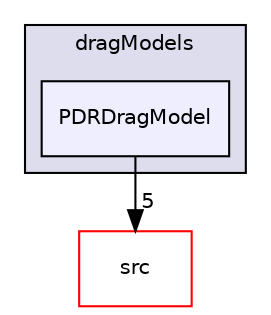 digraph "applications/solvers/combustion/PDRFoam/PDRModels/dragModels/PDRDragModel" {
  bgcolor=transparent;
  compound=true
  node [ fontsize="10", fontname="Helvetica"];
  edge [ labelfontsize="10", labelfontname="Helvetica"];
  subgraph clusterdir_c833b6868a1136272de6782c3a4b48f1 {
    graph [ bgcolor="#ddddee", pencolor="black", label="dragModels" fontname="Helvetica", fontsize="10", URL="dir_c833b6868a1136272de6782c3a4b48f1.html"]
  dir_b20e437904c271723cfefc66093fbcd1 [shape=box, label="PDRDragModel", style="filled", fillcolor="#eeeeff", pencolor="black", URL="dir_b20e437904c271723cfefc66093fbcd1.html"];
  }
  dir_68267d1309a1af8e8297ef4c3efbcdba [shape=box label="src" color="red" URL="dir_68267d1309a1af8e8297ef4c3efbcdba.html"];
  dir_b20e437904c271723cfefc66093fbcd1->dir_68267d1309a1af8e8297ef4c3efbcdba [headlabel="5", labeldistance=1.5 headhref="dir_000080_000735.html"];
}
